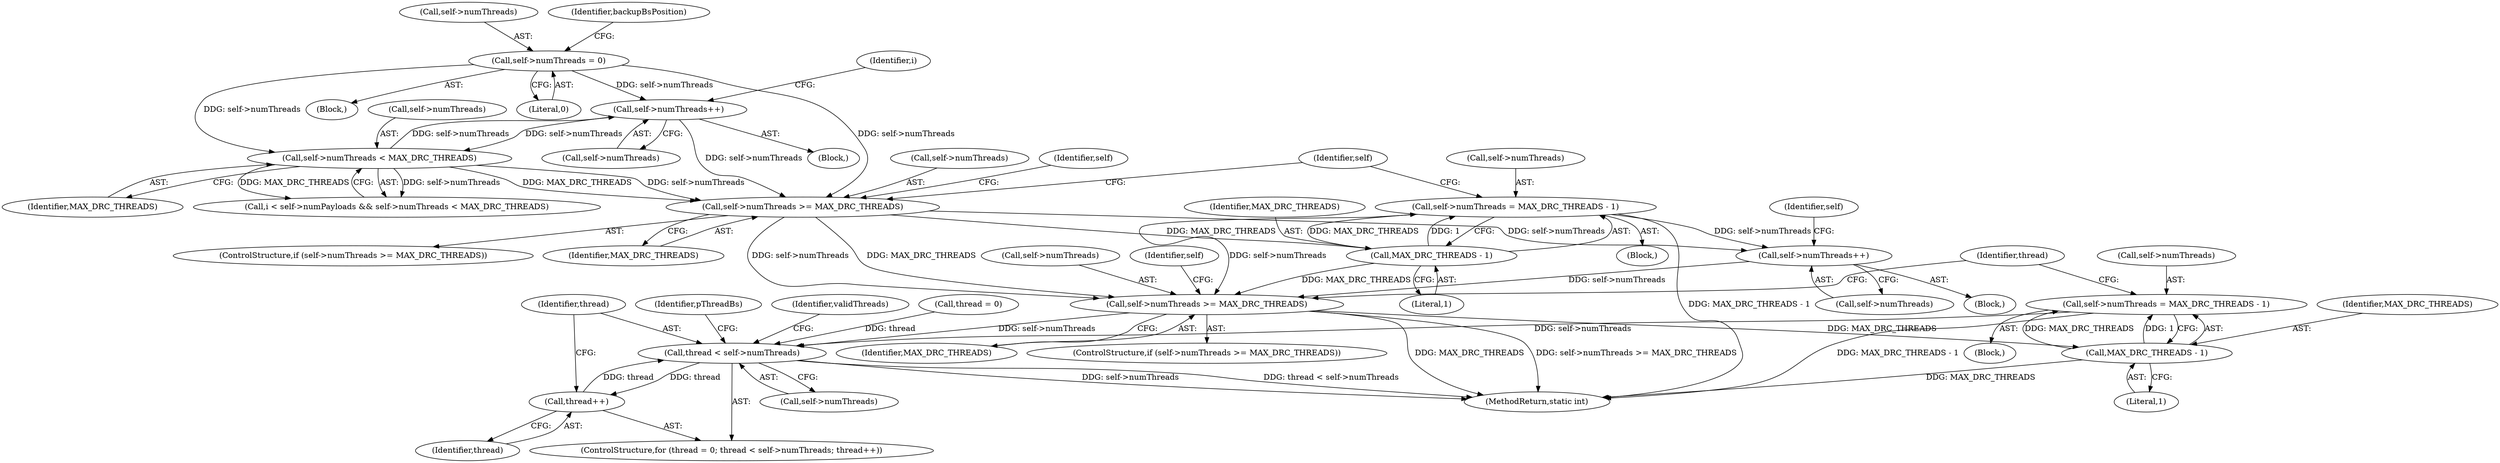 digraph "0_Android_5d4405f601fa11a8955fd7611532c982420e4206@API" {
"1000330" [label="(Call,self->numThreads = MAX_DRC_THREADS - 1)"];
"1000334" [label="(Call,MAX_DRC_THREADS - 1)"];
"1000324" [label="(Call,self->numThreads >= MAX_DRC_THREADS)"];
"1000308" [label="(Call,self->numThreads++)"];
"1000251" [label="(Call,self->numThreads = MAX_DRC_THREADS - 1)"];
"1000255" [label="(Call,MAX_DRC_THREADS - 1)"];
"1000245" [label="(Call,self->numThreads >= MAX_DRC_THREADS)"];
"1000235" [label="(Call,self->numThreads++)"];
"1000180" [label="(Call,self->numThreads < MAX_DRC_THREADS)"];
"1000161" [label="(Call,self->numThreads = 0)"];
"1000341" [label="(Call,thread < self->numThreads)"];
"1000346" [label="(Call,thread++)"];
"1000260" [label="(Identifier,self)"];
"1000336" [label="(Literal,1)"];
"1000246" [label="(Call,self->numThreads)"];
"1000309" [label="(Call,self->numThreads)"];
"1000234" [label="(Block,)"];
"1000245" [label="(Call,self->numThreads >= MAX_DRC_THREADS)"];
"1000351" [label="(Identifier,pThreadBs)"];
"1000440" [label="(Identifier,validThreads)"];
"1000256" [label="(Identifier,MAX_DRC_THREADS)"];
"1000249" [label="(Identifier,MAX_DRC_THREADS)"];
"1000253" [label="(Identifier,self)"];
"1000330" [label="(Call,self->numThreads = MAX_DRC_THREADS - 1)"];
"1000325" [label="(Call,self->numThreads)"];
"1000236" [label="(Call,self->numThreads)"];
"1000328" [label="(Identifier,MAX_DRC_THREADS)"];
"1000342" [label="(Identifier,thread)"];
"1000346" [label="(Call,thread++)"];
"1000174" [label="(Call,i < self->numPayloads && self->numThreads < MAX_DRC_THREADS)"];
"1000307" [label="(Block,)"];
"1000323" [label="(ControlStructure,if (self->numThreads >= MAX_DRC_THREADS))"];
"1000257" [label="(Literal,1)"];
"1000162" [label="(Call,self->numThreads)"];
"1000252" [label="(Call,self->numThreads)"];
"1000235" [label="(Call,self->numThreads++)"];
"1000180" [label="(Call,self->numThreads < MAX_DRC_THREADS)"];
"1000181" [label="(Call,self->numThreads)"];
"1000161" [label="(Call,self->numThreads = 0)"];
"1000324" [label="(Call,self->numThreads >= MAX_DRC_THREADS)"];
"1000308" [label="(Call,self->numThreads++)"];
"1000244" [label="(ControlStructure,if (self->numThreads >= MAX_DRC_THREADS))"];
"1000334" [label="(Call,MAX_DRC_THREADS - 1)"];
"1000186" [label="(Identifier,i)"];
"1000131" [label="(Block,)"];
"1000337" [label="(ControlStructure,for (thread = 0; thread < self->numThreads; thread++))"];
"1000335" [label="(Identifier,MAX_DRC_THREADS)"];
"1000250" [label="(Block,)"];
"1000329" [label="(Block,)"];
"1000165" [label="(Literal,0)"];
"1000341" [label="(Call,thread < self->numThreads)"];
"1000332" [label="(Identifier,self)"];
"1000255" [label="(Call,MAX_DRC_THREADS - 1)"];
"1000343" [label="(Call,self->numThreads)"];
"1000338" [label="(Call,thread = 0)"];
"1000347" [label="(Identifier,thread)"];
"1000184" [label="(Identifier,MAX_DRC_THREADS)"];
"1000167" [label="(Identifier,backupBsPosition)"];
"1000660" [label="(MethodReturn,static int)"];
"1000251" [label="(Call,self->numThreads = MAX_DRC_THREADS - 1)"];
"1000314" [label="(Identifier,self)"];
"1000331" [label="(Call,self->numThreads)"];
"1000339" [label="(Identifier,thread)"];
"1000330" -> "1000329"  [label="AST: "];
"1000330" -> "1000334"  [label="CFG: "];
"1000331" -> "1000330"  [label="AST: "];
"1000334" -> "1000330"  [label="AST: "];
"1000339" -> "1000330"  [label="CFG: "];
"1000330" -> "1000660"  [label="DDG: MAX_DRC_THREADS - 1"];
"1000334" -> "1000330"  [label="DDG: MAX_DRC_THREADS"];
"1000334" -> "1000330"  [label="DDG: 1"];
"1000330" -> "1000341"  [label="DDG: self->numThreads"];
"1000334" -> "1000336"  [label="CFG: "];
"1000335" -> "1000334"  [label="AST: "];
"1000336" -> "1000334"  [label="AST: "];
"1000334" -> "1000660"  [label="DDG: MAX_DRC_THREADS"];
"1000324" -> "1000334"  [label="DDG: MAX_DRC_THREADS"];
"1000324" -> "1000323"  [label="AST: "];
"1000324" -> "1000328"  [label="CFG: "];
"1000325" -> "1000324"  [label="AST: "];
"1000328" -> "1000324"  [label="AST: "];
"1000332" -> "1000324"  [label="CFG: "];
"1000339" -> "1000324"  [label="CFG: "];
"1000324" -> "1000660"  [label="DDG: MAX_DRC_THREADS"];
"1000324" -> "1000660"  [label="DDG: self->numThreads >= MAX_DRC_THREADS"];
"1000308" -> "1000324"  [label="DDG: self->numThreads"];
"1000251" -> "1000324"  [label="DDG: self->numThreads"];
"1000245" -> "1000324"  [label="DDG: self->numThreads"];
"1000245" -> "1000324"  [label="DDG: MAX_DRC_THREADS"];
"1000255" -> "1000324"  [label="DDG: MAX_DRC_THREADS"];
"1000324" -> "1000341"  [label="DDG: self->numThreads"];
"1000308" -> "1000307"  [label="AST: "];
"1000308" -> "1000309"  [label="CFG: "];
"1000309" -> "1000308"  [label="AST: "];
"1000314" -> "1000308"  [label="CFG: "];
"1000251" -> "1000308"  [label="DDG: self->numThreads"];
"1000245" -> "1000308"  [label="DDG: self->numThreads"];
"1000251" -> "1000250"  [label="AST: "];
"1000251" -> "1000255"  [label="CFG: "];
"1000252" -> "1000251"  [label="AST: "];
"1000255" -> "1000251"  [label="AST: "];
"1000260" -> "1000251"  [label="CFG: "];
"1000251" -> "1000660"  [label="DDG: MAX_DRC_THREADS - 1"];
"1000255" -> "1000251"  [label="DDG: MAX_DRC_THREADS"];
"1000255" -> "1000251"  [label="DDG: 1"];
"1000255" -> "1000257"  [label="CFG: "];
"1000256" -> "1000255"  [label="AST: "];
"1000257" -> "1000255"  [label="AST: "];
"1000245" -> "1000255"  [label="DDG: MAX_DRC_THREADS"];
"1000245" -> "1000244"  [label="AST: "];
"1000245" -> "1000249"  [label="CFG: "];
"1000246" -> "1000245"  [label="AST: "];
"1000249" -> "1000245"  [label="AST: "];
"1000253" -> "1000245"  [label="CFG: "];
"1000260" -> "1000245"  [label="CFG: "];
"1000235" -> "1000245"  [label="DDG: self->numThreads"];
"1000180" -> "1000245"  [label="DDG: self->numThreads"];
"1000180" -> "1000245"  [label="DDG: MAX_DRC_THREADS"];
"1000161" -> "1000245"  [label="DDG: self->numThreads"];
"1000235" -> "1000234"  [label="AST: "];
"1000235" -> "1000236"  [label="CFG: "];
"1000236" -> "1000235"  [label="AST: "];
"1000186" -> "1000235"  [label="CFG: "];
"1000235" -> "1000180"  [label="DDG: self->numThreads"];
"1000180" -> "1000235"  [label="DDG: self->numThreads"];
"1000161" -> "1000235"  [label="DDG: self->numThreads"];
"1000180" -> "1000174"  [label="AST: "];
"1000180" -> "1000184"  [label="CFG: "];
"1000181" -> "1000180"  [label="AST: "];
"1000184" -> "1000180"  [label="AST: "];
"1000174" -> "1000180"  [label="CFG: "];
"1000180" -> "1000174"  [label="DDG: self->numThreads"];
"1000180" -> "1000174"  [label="DDG: MAX_DRC_THREADS"];
"1000161" -> "1000180"  [label="DDG: self->numThreads"];
"1000161" -> "1000131"  [label="AST: "];
"1000161" -> "1000165"  [label="CFG: "];
"1000162" -> "1000161"  [label="AST: "];
"1000165" -> "1000161"  [label="AST: "];
"1000167" -> "1000161"  [label="CFG: "];
"1000341" -> "1000337"  [label="AST: "];
"1000341" -> "1000343"  [label="CFG: "];
"1000342" -> "1000341"  [label="AST: "];
"1000343" -> "1000341"  [label="AST: "];
"1000351" -> "1000341"  [label="CFG: "];
"1000440" -> "1000341"  [label="CFG: "];
"1000341" -> "1000660"  [label="DDG: self->numThreads"];
"1000341" -> "1000660"  [label="DDG: thread < self->numThreads"];
"1000338" -> "1000341"  [label="DDG: thread"];
"1000346" -> "1000341"  [label="DDG: thread"];
"1000341" -> "1000346"  [label="DDG: thread"];
"1000346" -> "1000337"  [label="AST: "];
"1000346" -> "1000347"  [label="CFG: "];
"1000347" -> "1000346"  [label="AST: "];
"1000342" -> "1000346"  [label="CFG: "];
}
